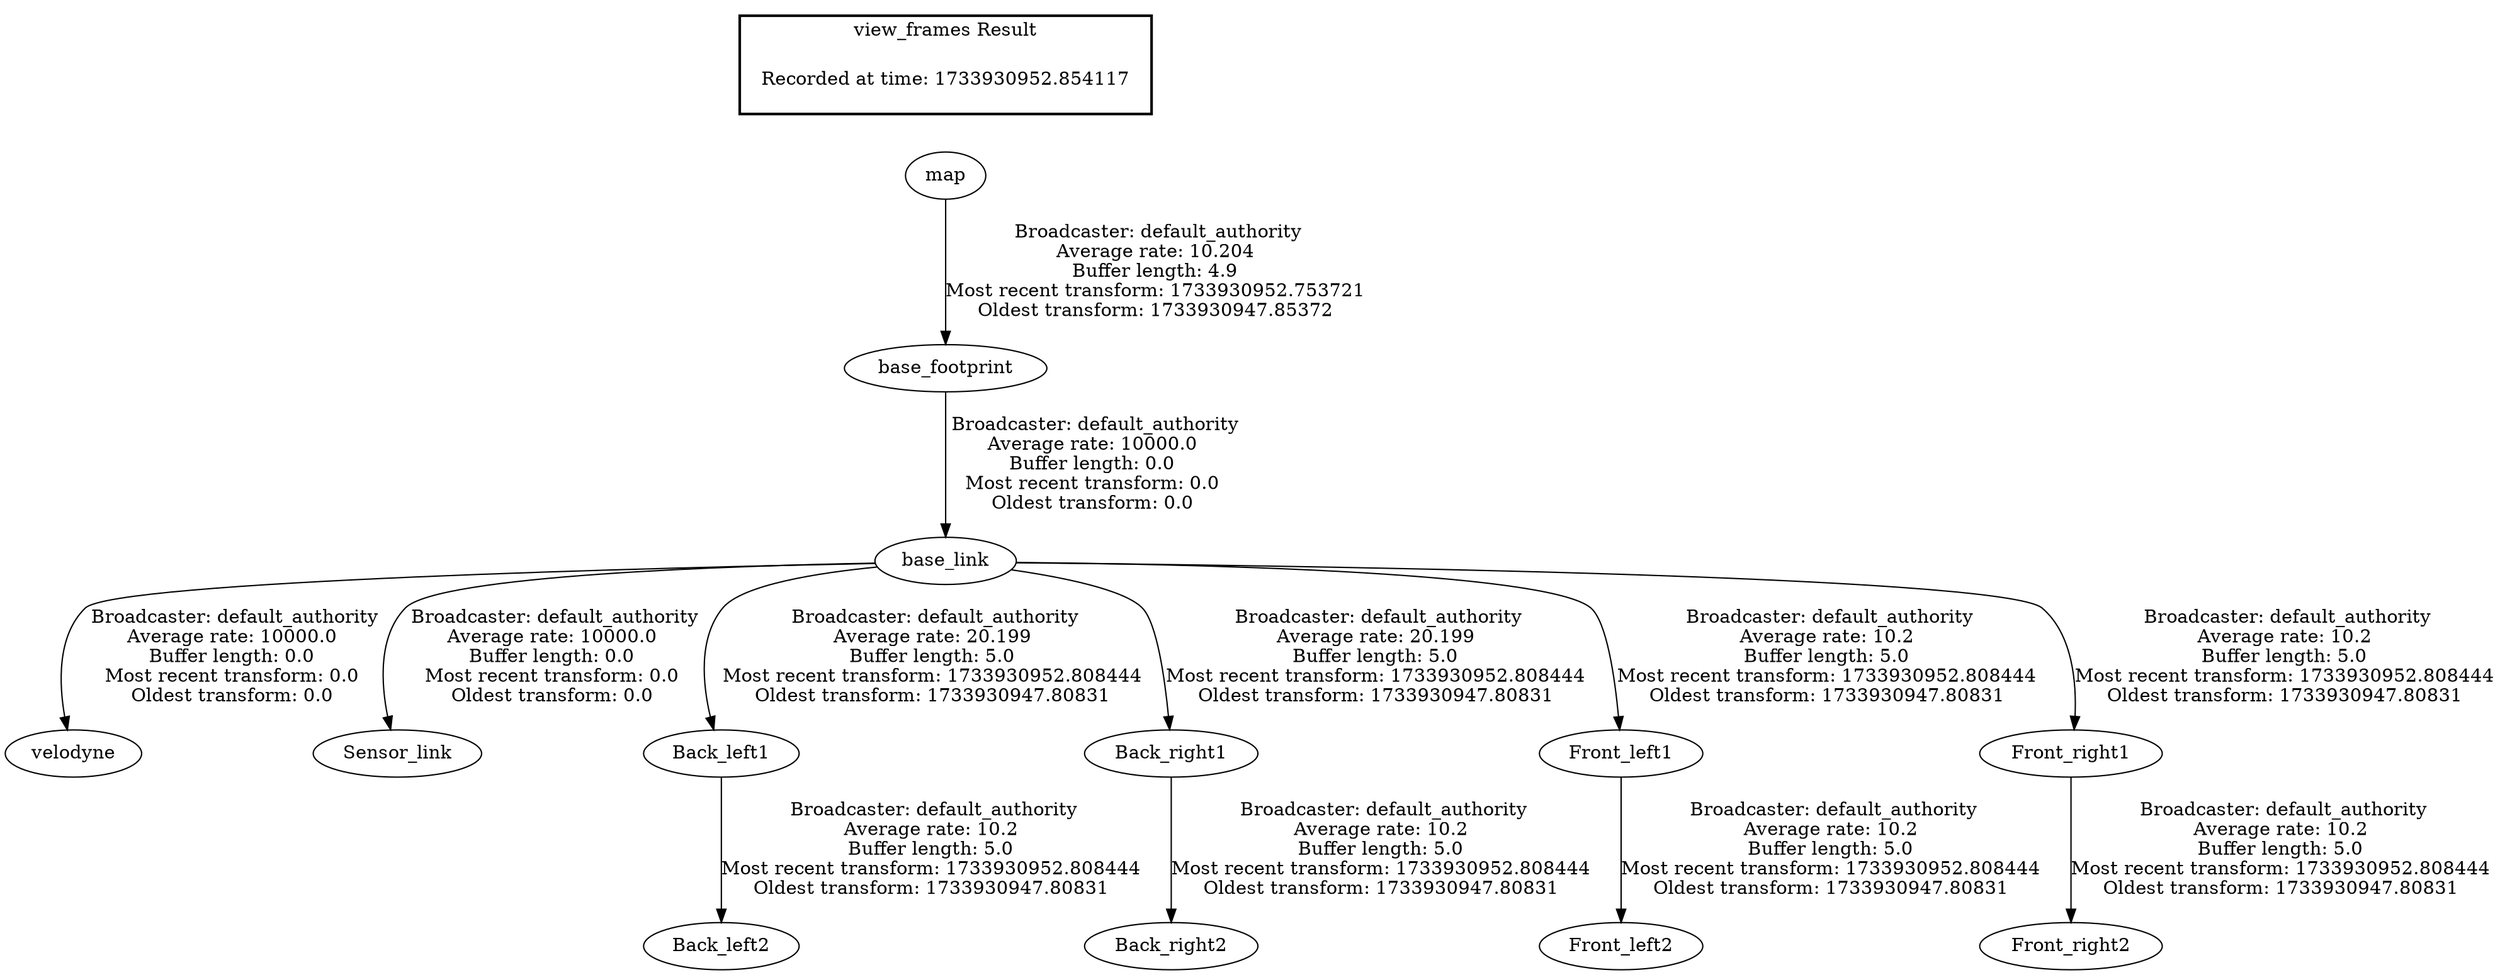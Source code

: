 digraph G {
"base_link" -> "velodyne"[label=" Broadcaster: default_authority\nAverage rate: 10000.0\nBuffer length: 0.0\nMost recent transform: 0.0\nOldest transform: 0.0\n"];
"base_footprint" -> "base_link"[label=" Broadcaster: default_authority\nAverage rate: 10000.0\nBuffer length: 0.0\nMost recent transform: 0.0\nOldest transform: 0.0\n"];
"map" -> "base_footprint"[label=" Broadcaster: default_authority\nAverage rate: 10.204\nBuffer length: 4.9\nMost recent transform: 1733930952.753721\nOldest transform: 1733930947.85372\n"];
"base_link" -> "Sensor_link"[label=" Broadcaster: default_authority\nAverage rate: 10000.0\nBuffer length: 0.0\nMost recent transform: 0.0\nOldest transform: 0.0\n"];
"base_link" -> "Back_left1"[label=" Broadcaster: default_authority\nAverage rate: 20.199\nBuffer length: 5.0\nMost recent transform: 1733930952.808444\nOldest transform: 1733930947.80831\n"];
"Back_left1" -> "Back_left2"[label=" Broadcaster: default_authority\nAverage rate: 10.2\nBuffer length: 5.0\nMost recent transform: 1733930952.808444\nOldest transform: 1733930947.80831\n"];
"base_link" -> "Back_right1"[label=" Broadcaster: default_authority\nAverage rate: 20.199\nBuffer length: 5.0\nMost recent transform: 1733930952.808444\nOldest transform: 1733930947.80831\n"];
"Back_right1" -> "Back_right2"[label=" Broadcaster: default_authority\nAverage rate: 10.2\nBuffer length: 5.0\nMost recent transform: 1733930952.808444\nOldest transform: 1733930947.80831\n"];
"base_link" -> "Front_left1"[label=" Broadcaster: default_authority\nAverage rate: 10.2\nBuffer length: 5.0\nMost recent transform: 1733930952.808444\nOldest transform: 1733930947.80831\n"];
"Front_left1" -> "Front_left2"[label=" Broadcaster: default_authority\nAverage rate: 10.2\nBuffer length: 5.0\nMost recent transform: 1733930952.808444\nOldest transform: 1733930947.80831\n"];
"base_link" -> "Front_right1"[label=" Broadcaster: default_authority\nAverage rate: 10.2\nBuffer length: 5.0\nMost recent transform: 1733930952.808444\nOldest transform: 1733930947.80831\n"];
"Front_right1" -> "Front_right2"[label=" Broadcaster: default_authority\nAverage rate: 10.2\nBuffer length: 5.0\nMost recent transform: 1733930952.808444\nOldest transform: 1733930947.80831\n"];
edge [style=invis];
 subgraph cluster_legend { style=bold; color=black; label ="view_frames Result";
"Recorded at time: 1733930952.854117"[ shape=plaintext ] ;
}->"map";
}